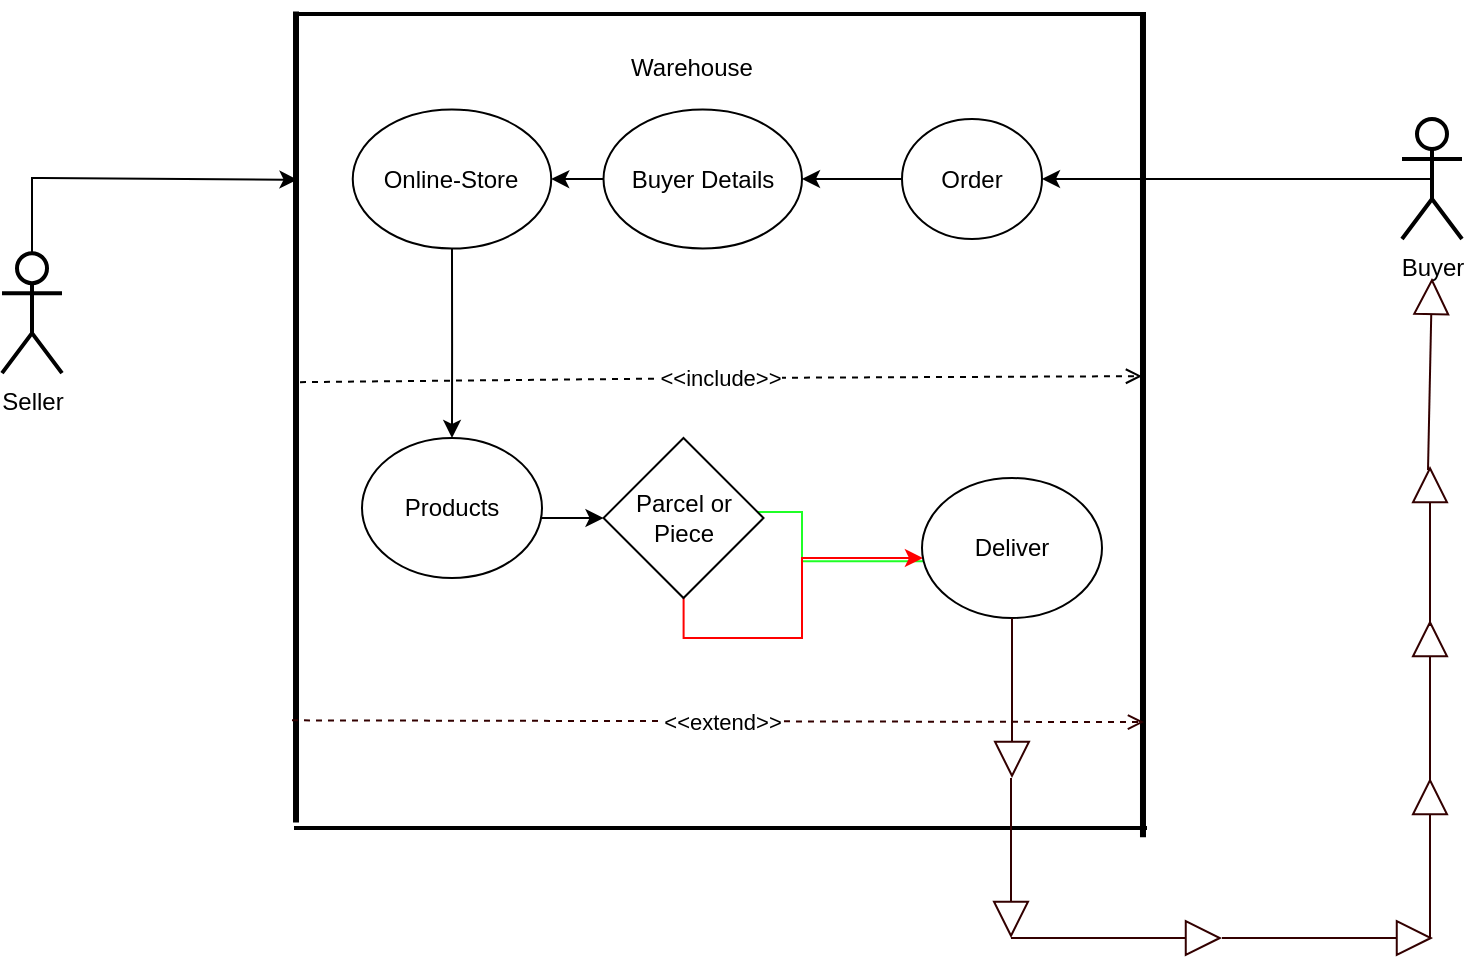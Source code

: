<mxfile compressed="false" version="16.6.6" type="device">
  <diagram id="leg8R0Sc_TnhsgntIGAf" name="Page-1">
    <mxGraphModel dx="868" dy="482" grid="1" gridSize="10" guides="1" tooltips="1" connect="1" arrows="1" fold="1" page="1" pageScale="1" pageWidth="827" pageHeight="1169" math="0" shadow="0">
      <root>
        <mxCell id="0" />
        <mxCell id="1" parent="0" />
        <mxCell id="8Zye5oYtChJQnRTRWyV0-18" style="edgeStyle=orthogonalEdgeStyle;rounded=0;orthogonalLoop=1;jettySize=auto;html=1;entryX=0;entryY=0.5;entryDx=0;entryDy=0;strokeColor=#000000;" edge="1" parent="1" source="dqKABztNdUeOiQ4xiMBX-3" target="8Zye5oYtChJQnRTRWyV0-6">
          <mxGeometry relative="1" as="geometry">
            <Array as="points">
              <mxPoint x="310" y="270" />
              <mxPoint x="310" y="270" />
            </Array>
          </mxGeometry>
        </mxCell>
        <mxCell id="dqKABztNdUeOiQ4xiMBX-3" value="Products" style="ellipse;whiteSpace=wrap;html=1;strokeWidth=1;" parent="1" vertex="1">
          <mxGeometry x="210" y="230" width="90" height="70" as="geometry" />
        </mxCell>
        <mxCell id="dqKABztNdUeOiQ4xiMBX-9" value="Warehouse" style="rounded=1;whiteSpace=wrap;html=1;strokeWidth=1;arcSize=27;fillColor=none;strokeColor=none;" parent="1" vertex="1">
          <mxGeometry x="310" y="30" width="130" height="30" as="geometry" />
        </mxCell>
        <mxCell id="dqKABztNdUeOiQ4xiMBX-13" value="&amp;lt;&amp;lt;include&amp;gt;&amp;gt;" style="endArrow=open;dashed=1;html=1;endFill=0;rounded=0;entryX=0.439;entryY=0.6;entryDx=0;entryDy=0;entryPerimeter=0;exitX=0.457;exitY=0.099;exitDx=0;exitDy=0;exitPerimeter=0;" parent="1" source="053umU8wN3l7JuZuDaAj-7" target="dqKABztNdUeOiQ4xiMBX-46" edge="1">
          <mxGeometry width="50" height="50" relative="1" as="geometry">
            <mxPoint x="190" y="210.8" as="sourcePoint" />
            <mxPoint x="440" y="130" as="targetPoint" />
            <Array as="points">
              <mxPoint x="390" y="200" />
            </Array>
          </mxGeometry>
        </mxCell>
        <mxCell id="dqKABztNdUeOiQ4xiMBX-17" value="join" style="line;strokeWidth=2;labelBackgroundColor=none;fillColor=none;rotation=-180;strokeColor=default;fontColor=none;noLabel=1;" parent="1" vertex="1">
          <mxGeometry x="176" y="13" width="426" height="10" as="geometry" />
        </mxCell>
        <mxCell id="dqKABztNdUeOiQ4xiMBX-39" style="edgeStyle=orthogonalEdgeStyle;rounded=0;orthogonalLoop=1;jettySize=auto;html=1;fontColor=none;entryX=0.449;entryY=0.625;entryDx=0;entryDy=0;entryPerimeter=0;" parent="1" source="dqKABztNdUeOiQ4xiMBX-18" edge="1">
          <mxGeometry relative="1" as="geometry">
            <Array as="points">
              <mxPoint x="45" y="100" />
              <mxPoint x="50" y="100" />
            </Array>
            <mxPoint x="177.75" y="100.861" as="targetPoint" />
          </mxGeometry>
        </mxCell>
        <mxCell id="dqKABztNdUeOiQ4xiMBX-18" value="Seller" style="shape=umlActor;verticalLabelPosition=bottom;verticalAlign=top;html=1;outlineConnect=0;labelBackgroundColor=none;fontColor=none;strokeColor=default;strokeWidth=2;fillColor=none;" parent="1" vertex="1">
          <mxGeometry x="30" y="137.58" width="30" height="60" as="geometry" />
        </mxCell>
        <mxCell id="dqKABztNdUeOiQ4xiMBX-27" value="join" style="line;strokeWidth=2;labelBackgroundColor=none;fillColor=none;rotation=-180;strokeColor=default;fontColor=none;noLabel=1;" parent="1" vertex="1">
          <mxGeometry x="176" y="420" width="426.5" height="10" as="geometry" />
        </mxCell>
        <mxCell id="dqKABztNdUeOiQ4xiMBX-46" value="" style="line;strokeWidth=3;html=1;labelBackgroundColor=none;fontColor=none;fillColor=none;rotation=90;" parent="1" vertex="1">
          <mxGeometry x="395.07" y="221.66" width="410.85" height="4.97" as="geometry" />
        </mxCell>
        <mxCell id="053umU8wN3l7JuZuDaAj-7" value="" style="line;strokeWidth=3;html=1;labelBackgroundColor=none;fontColor=none;fillColor=none;rotation=90;" parent="1" vertex="1">
          <mxGeometry x="-25.76" y="217.02" width="405.53" height="4.97" as="geometry" />
        </mxCell>
        <mxCell id="8Zye5oYtChJQnRTRWyV0-2" style="edgeStyle=orthogonalEdgeStyle;rounded=0;orthogonalLoop=1;jettySize=auto;html=1;" edge="1" parent="1" source="T_A2CXJ5trTmQExbS4cQ-2" target="dqKABztNdUeOiQ4xiMBX-3">
          <mxGeometry relative="1" as="geometry">
            <mxPoint x="280" y="100.5" as="targetPoint" />
          </mxGeometry>
        </mxCell>
        <mxCell id="T_A2CXJ5trTmQExbS4cQ-2" value="Online-Store" style="ellipse;whiteSpace=wrap;html=1;strokeWidth=1;" parent="1" vertex="1">
          <mxGeometry x="205.37" y="65.75" width="99.25" height="69.5" as="geometry" />
        </mxCell>
        <mxCell id="T_A2CXJ5trTmQExbS4cQ-5" style="edgeStyle=orthogonalEdgeStyle;rounded=0;orthogonalLoop=1;jettySize=auto;html=1;exitX=0.5;exitY=0.5;exitDx=0;exitDy=0;exitPerimeter=0;entryX=1;entryY=0.5;entryDx=0;entryDy=0;" parent="1" source="T_A2CXJ5trTmQExbS4cQ-3" target="T_A2CXJ5trTmQExbS4cQ-6" edge="1">
          <mxGeometry relative="1" as="geometry">
            <mxPoint x="560" y="90" as="targetPoint" />
          </mxGeometry>
        </mxCell>
        <mxCell id="T_A2CXJ5trTmQExbS4cQ-3" value="Buyer" style="shape=umlActor;verticalLabelPosition=bottom;verticalAlign=top;html=1;outlineConnect=0;labelBackgroundColor=none;fontColor=none;strokeColor=default;strokeWidth=2;fillColor=none;" parent="1" vertex="1">
          <mxGeometry x="730" y="70.5" width="30" height="60" as="geometry" />
        </mxCell>
        <mxCell id="8Zye5oYtChJQnRTRWyV0-1" style="edgeStyle=orthogonalEdgeStyle;rounded=0;orthogonalLoop=1;jettySize=auto;html=1;entryX=1;entryY=0.5;entryDx=0;entryDy=0;" edge="1" parent="1" source="T_A2CXJ5trTmQExbS4cQ-6" target="8Zye5oYtChJQnRTRWyV0-14">
          <mxGeometry relative="1" as="geometry" />
        </mxCell>
        <mxCell id="T_A2CXJ5trTmQExbS4cQ-6" value="Order" style="ellipse;whiteSpace=wrap;html=1;strokeWidth=1;" parent="1" vertex="1">
          <mxGeometry x="480" y="70.5" width="70" height="60" as="geometry" />
        </mxCell>
        <mxCell id="8Zye5oYtChJQnRTRWyV0-9" style="edgeStyle=orthogonalEdgeStyle;rounded=0;orthogonalLoop=1;jettySize=auto;html=1;strokeColor=#1FFF26;entryX=0;entryY=0.5;entryDx=0;entryDy=0;" edge="1" parent="1" source="8Zye5oYtChJQnRTRWyV0-6">
          <mxGeometry relative="1" as="geometry">
            <mxPoint x="508.07" y="291.63" as="targetPoint" />
            <Array as="points">
              <mxPoint x="430" y="267" />
              <mxPoint x="430" y="292" />
            </Array>
          </mxGeometry>
        </mxCell>
        <mxCell id="8Zye5oYtChJQnRTRWyV0-19" style="edgeStyle=orthogonalEdgeStyle;rounded=0;orthogonalLoop=1;jettySize=auto;html=1;strokeColor=#FF0000;" edge="1" parent="1" source="8Zye5oYtChJQnRTRWyV0-6" target="8Zye5oYtChJQnRTRWyV0-11">
          <mxGeometry relative="1" as="geometry">
            <Array as="points">
              <mxPoint x="371" y="330" />
              <mxPoint x="430" y="330" />
              <mxPoint x="430" y="290" />
            </Array>
          </mxGeometry>
        </mxCell>
        <mxCell id="8Zye5oYtChJQnRTRWyV0-6" value="Parcel or Piece" style="rhombus;whiteSpace=wrap;html=1;" vertex="1" parent="1">
          <mxGeometry x="330.75" y="230" width="80" height="80" as="geometry" />
        </mxCell>
        <mxCell id="8Zye5oYtChJQnRTRWyV0-11" value="Deliver" style="ellipse;whiteSpace=wrap;html=1;strokeWidth=1;" vertex="1" parent="1">
          <mxGeometry x="490.0" y="250" width="90" height="70" as="geometry" />
        </mxCell>
        <mxCell id="8Zye5oYtChJQnRTRWyV0-15" style="edgeStyle=orthogonalEdgeStyle;rounded=0;orthogonalLoop=1;jettySize=auto;html=1;entryX=1;entryY=0.5;entryDx=0;entryDy=0;strokeColor=#000000;" edge="1" parent="1" source="8Zye5oYtChJQnRTRWyV0-14" target="T_A2CXJ5trTmQExbS4cQ-2">
          <mxGeometry relative="1" as="geometry" />
        </mxCell>
        <mxCell id="8Zye5oYtChJQnRTRWyV0-14" value="Buyer Details" style="ellipse;whiteSpace=wrap;html=1;strokeWidth=1;" vertex="1" parent="1">
          <mxGeometry x="330.75" y="65.75" width="99.25" height="69.5" as="geometry" />
        </mxCell>
        <mxCell id="8Zye5oYtChJQnRTRWyV0-20" value="&lt;div&gt;&amp;lt;&amp;lt;extend&amp;gt;&amp;gt;&lt;/div&gt;" style="endArrow=open;dashed=1;html=1;endFill=0;rounded=0;strokeColor=#330000;exitX=0.874;exitY=0.903;exitDx=0;exitDy=0;exitPerimeter=0;entryX=0.86;entryY=0.398;entryDx=0;entryDy=0;entryPerimeter=0;" edge="1" parent="1" source="053umU8wN3l7JuZuDaAj-7" target="dqKABztNdUeOiQ4xiMBX-46">
          <mxGeometry x="0.009" width="50" height="50" relative="1" as="geometry">
            <mxPoint x="360" y="240" as="sourcePoint" />
            <mxPoint x="470" y="240" as="targetPoint" />
            <mxPoint as="offset" />
          </mxGeometry>
        </mxCell>
        <mxCell id="8Zye5oYtChJQnRTRWyV0-22" value="" style="endArrow=block;endSize=16;endFill=0;html=1;rounded=0;strokeColor=#330000;curved=1;exitX=0.5;exitY=1;exitDx=0;exitDy=0;" edge="1" parent="1" source="8Zye5oYtChJQnRTRWyV0-11">
          <mxGeometry width="160" relative="1" as="geometry">
            <mxPoint x="410" y="270" as="sourcePoint" />
            <mxPoint x="535" y="400" as="targetPoint" />
          </mxGeometry>
        </mxCell>
        <mxCell id="8Zye5oYtChJQnRTRWyV0-23" value="" style="endArrow=block;endSize=16;endFill=0;html=1;rounded=0;strokeColor=#330000;curved=1;exitX=0.5;exitY=1;exitDx=0;exitDy=0;" edge="1" parent="1">
          <mxGeometry width="160" relative="1" as="geometry">
            <mxPoint x="534.5" y="400" as="sourcePoint" />
            <mxPoint x="534.5" y="480" as="targetPoint" />
          </mxGeometry>
        </mxCell>
        <mxCell id="8Zye5oYtChJQnRTRWyV0-24" value="" style="endArrow=block;endSize=16;endFill=0;html=1;rounded=0;strokeColor=#330000;curved=1;exitX=0.5;exitY=1;exitDx=0;exitDy=0;" edge="1" parent="1">
          <mxGeometry width="160" relative="1" as="geometry">
            <mxPoint x="534.5" y="480" as="sourcePoint" />
            <mxPoint x="640" y="480" as="targetPoint" />
          </mxGeometry>
        </mxCell>
        <mxCell id="8Zye5oYtChJQnRTRWyV0-25" value="" style="endArrow=block;endSize=16;endFill=0;html=1;rounded=0;strokeColor=#330000;curved=1;exitX=0.5;exitY=1;exitDx=0;exitDy=0;" edge="1" parent="1">
          <mxGeometry width="160" relative="1" as="geometry">
            <mxPoint x="640" y="480" as="sourcePoint" />
            <mxPoint x="745.5" y="480" as="targetPoint" />
          </mxGeometry>
        </mxCell>
        <mxCell id="8Zye5oYtChJQnRTRWyV0-26" value="" style="endArrow=block;endSize=16;endFill=0;html=1;rounded=0;strokeColor=#330000;curved=1;" edge="1" parent="1">
          <mxGeometry width="160" relative="1" as="geometry">
            <mxPoint x="744" y="480" as="sourcePoint" />
            <mxPoint x="744" y="400" as="targetPoint" />
          </mxGeometry>
        </mxCell>
        <mxCell id="8Zye5oYtChJQnRTRWyV0-27" value="" style="endArrow=block;endSize=16;endFill=0;html=1;rounded=0;strokeColor=#330000;curved=1;" edge="1" parent="1">
          <mxGeometry width="160" relative="1" as="geometry">
            <mxPoint x="744" y="401" as="sourcePoint" />
            <mxPoint x="744" y="321" as="targetPoint" />
          </mxGeometry>
        </mxCell>
        <mxCell id="8Zye5oYtChJQnRTRWyV0-28" value="" style="endArrow=block;endSize=16;endFill=0;html=1;rounded=0;strokeColor=#330000;curved=1;" edge="1" parent="1">
          <mxGeometry width="160" relative="1" as="geometry">
            <mxPoint x="744" y="324" as="sourcePoint" />
            <mxPoint x="744" y="244" as="targetPoint" />
          </mxGeometry>
        </mxCell>
        <mxCell id="8Zye5oYtChJQnRTRWyV0-29" value="" style="endArrow=block;endSize=16;endFill=0;html=1;rounded=0;strokeColor=#330000;curved=1;" edge="1" parent="1">
          <mxGeometry width="160" relative="1" as="geometry">
            <mxPoint x="743" y="246" as="sourcePoint" />
            <mxPoint x="745" y="150" as="targetPoint" />
          </mxGeometry>
        </mxCell>
      </root>
    </mxGraphModel>
  </diagram>
</mxfile>

